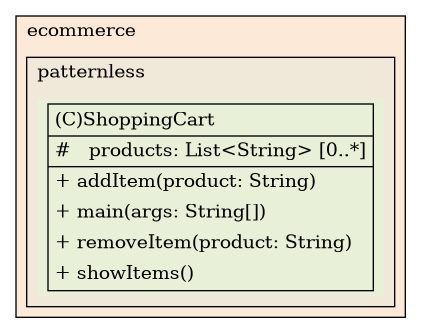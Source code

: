 @startuml
/' diagram meta data start
config=StructureConfiguration;
{
  "projectClassification": {
    "searchMode": "OpenProject", // OpenProject, AllProjects
    "includedProjects": "",
    "pathEndKeywords": "*.impl",
    "isClientPath": "",
    "isClientName": "",
    "isTestPath": "",
    "isTestName": "",
    "isMappingPath": "",
    "isMappingName": "",
    "isDataAccessPath": "",
    "isDataAccessName": "",
    "isDataStructurePath": "",
    "isDataStructureName": "",
    "isInterfaceStructuresPath": "",
    "isInterfaceStructuresName": "",
    "isEntryPointPath": "",
    "isEntryPointName": "",
    "treatFinalFieldsAsMandatory": false
  },
  "graphRestriction": {
    "classPackageExcludeFilter": "",
    "classPackageIncludeFilter": "",
    "classNameExcludeFilter": "",
    "classNameIncludeFilter": "",
    "methodNameExcludeFilter": "",
    "methodNameIncludeFilter": "",
    "removeByInheritance": "", // inheritance/annotation based filtering is done in a second step
    "removeByAnnotation": "",
    "removeByClassPackage": "", // cleanup the graph after inheritance/annotation based filtering is done
    "removeByClassName": "",
    "cutMappings": false,
    "cutEnum": true,
    "cutTests": true,
    "cutClient": true,
    "cutDataAccess": false,
    "cutInterfaceStructures": false,
    "cutDataStructures": false,
    "cutGetterAndSetter": true,
    "cutConstructors": true
  },
  "graphTraversal": {
    "forwardDepth": 6,
    "backwardDepth": 6,
    "classPackageExcludeFilter": "",
    "classPackageIncludeFilter": "",
    "classNameExcludeFilter": "",
    "classNameIncludeFilter": "",
    "methodNameExcludeFilter": "",
    "methodNameIncludeFilter": "",
    "hideMappings": false,
    "hideDataStructures": false,
    "hidePrivateMethods": true,
    "hideInterfaceCalls": true, // indirection: implementation -> interface (is hidden) -> implementation
    "onlyShowApplicationEntryPoints": false, // root node is included
    "useMethodCallsForStructureDiagram": "ForwardOnly" // ForwardOnly, BothDirections, No
  },
  "details": {
    "aggregation": "GroupByClass", // ByClass, GroupByClass, None
    "showClassGenericTypes": true,
    "showMethods": true,
    "showMethodParameterNames": true,
    "showMethodParameterTypes": true,
    "showMethodReturnType": true,
    "showPackageLevels": 2,
    "showDetailedClassStructure": true
  },
  "rootClass": "org.ecommerce.patternless.ShoppingCart",
  "extensionCallbackMethod": "" // qualified.class.name#methodName - signature: public static String method(String)
}
diagram meta data end '/

digraph g {
    rankdir="TB"
    splines=polyline

    // Nodes
    subgraph cluster_1528280640 {
        label=ecommerce
        labeljust=l
        fillcolor="#fce9d8"
        style=filled
        node [style=filled, fillcolor="#fcf5d8", shape=box]

        subgraph cluster_913265275 {
            label=patternless
            labeljust=l
            fillcolor="#f0e8d8"
            style=filled
            node [style=filled, fillcolor="#e8f0d8"]

            ShoppingCart972126479[
                label=<<TABLE BORDER="1" CELLBORDER="0" CELLPADDING="4" CELLSPACING="0">
                <TR><TD ALIGN="LEFT" >(C)ShoppingCart</TD></TR>
                <HR/>
                <TR><TD ALIGN="LEFT" >#   products: List&lt;String&gt; [0..*]</TD></TR>
                <HR/>
                <TR><TD ALIGN="LEFT" >+ addItem(product: String)</TD></TR>
                <TR><TD ALIGN="LEFT" >+ main(args: String[])</TD></TR>
                <TR><TD ALIGN="LEFT" >+ removeItem(product: String)</TD></TR>
                <TR><TD ALIGN="LEFT" >+ showItems()</TD></TR>
                </TABLE>>
                shape=plaintext
            ];
        }
    }

    // Edges

}
@enduml
